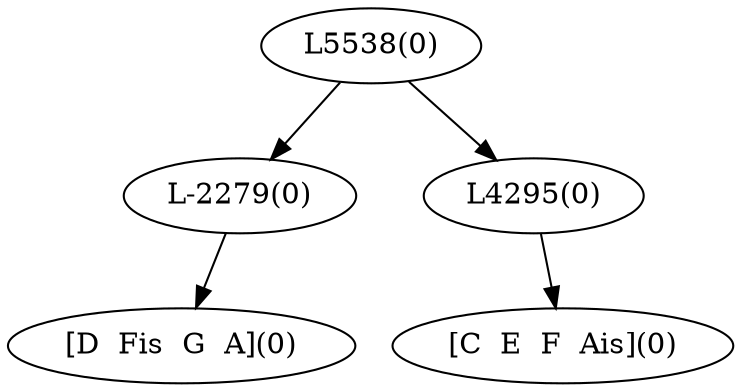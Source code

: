 digraph sample{
"L-2279(0)"->"[D  Fis  G  A](0)"
"L4295(0)"->"[C  E  F  Ais](0)"
"L5538(0)"->"L-2279(0)"
"L5538(0)"->"L4295(0)"
{rank = min; "L5538(0)"}
{rank = same; "L-2279(0)"; "L4295(0)";}
{rank = max; "[C  E  F  Ais](0)"; "[D  Fis  G  A](0)";}
}